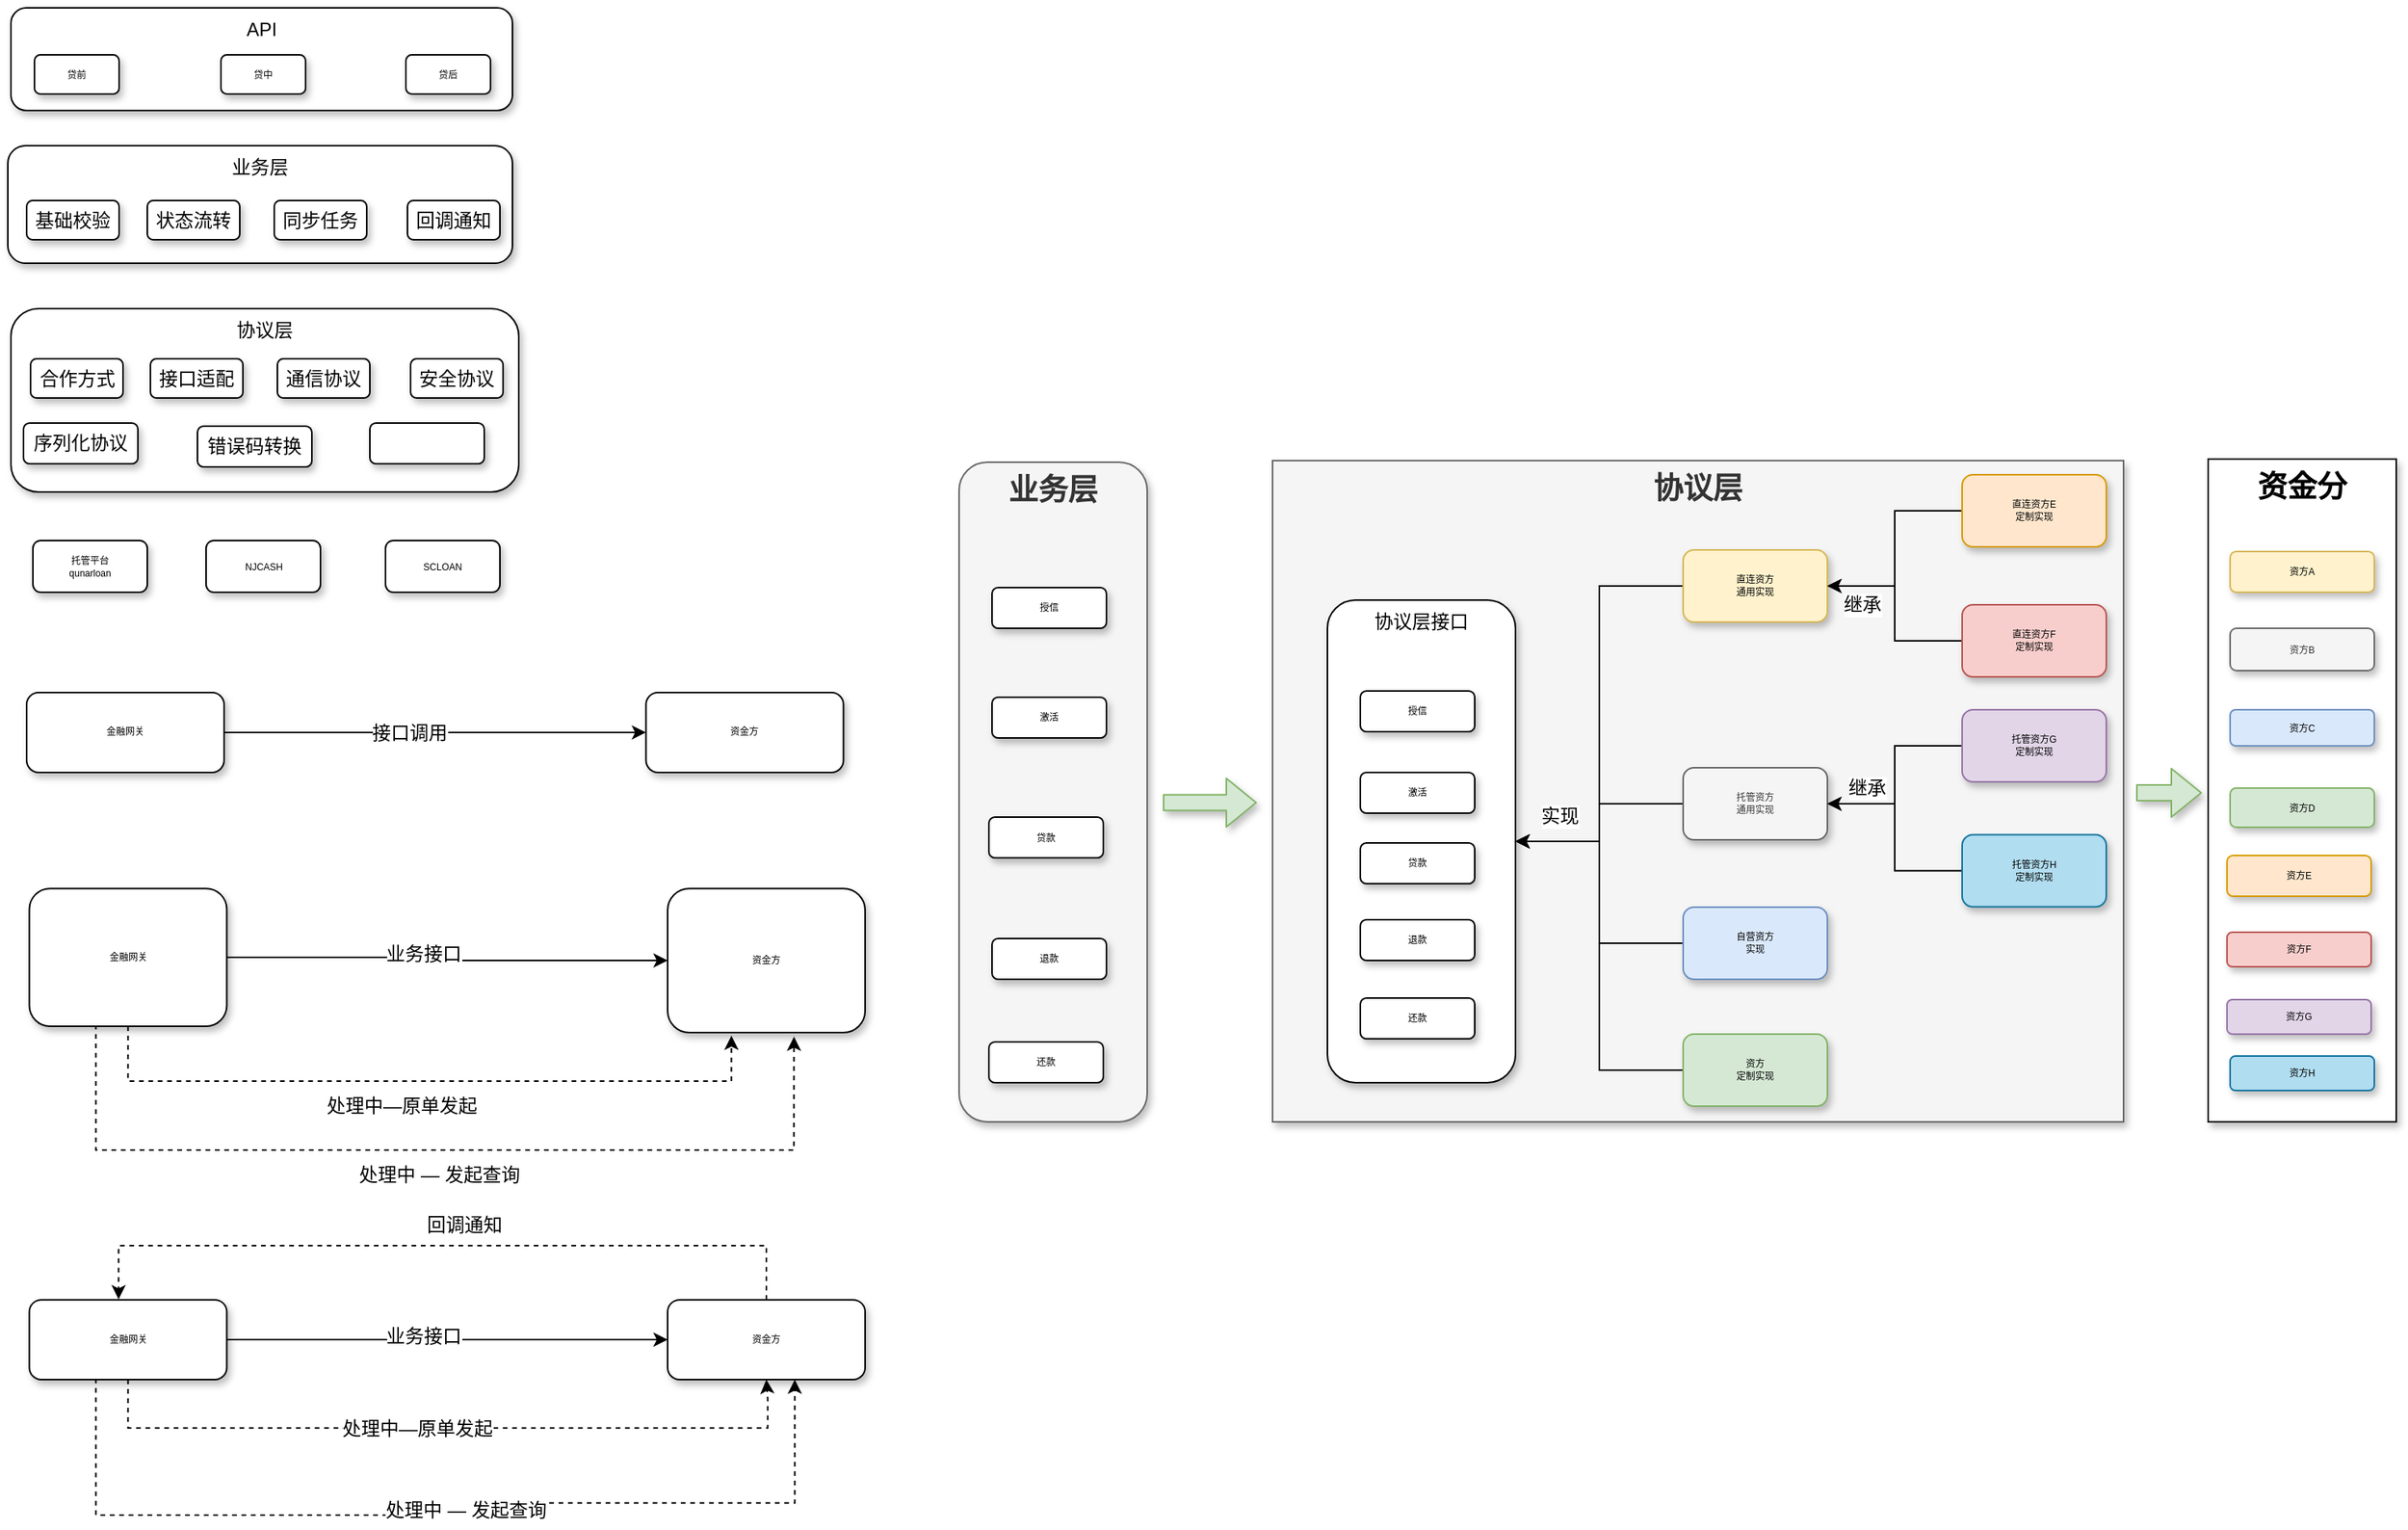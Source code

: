 <mxfile version="12.8.9" type="github">
  <diagram id="pQbSXTKy-mhwdIOJWXm_" name="第 1 页">
    <mxGraphModel dx="2404" dy="907" grid="0" gridSize="10" guides="1" tooltips="1" connect="1" arrows="1" fold="1" page="1" pageScale="1" pageWidth="827" pageHeight="1169" math="0" shadow="0">
      <root>
        <mxCell id="0" />
        <mxCell id="1" parent="0" />
        <mxCell id="oRhJdaxvoY9CLy49b8uQ-59" value="资金分" style="rounded=0;whiteSpace=wrap;html=1;verticalAlign=top;fontSize=19;fontStyle=1;shadow=1;" parent="1" vertex="1">
          <mxGeometry x="773" y="391" width="120" height="423" as="geometry" />
        </mxCell>
        <mxCell id="oRhJdaxvoY9CLy49b8uQ-37" value="协议层" style="rounded=0;whiteSpace=wrap;html=1;verticalAlign=top;fontStyle=1;fontSize=19;shadow=1;fillColor=#f5f5f5;strokeColor=#666666;fontColor=#333333;" parent="1" vertex="1">
          <mxGeometry x="176" y="392" width="543" height="422" as="geometry" />
        </mxCell>
        <mxCell id="jV6rehnpYOMUCbgezzGA-5" value="API" style="rounded=1;whiteSpace=wrap;html=1;shadow=1;verticalAlign=top;" parent="1" vertex="1">
          <mxGeometry x="-629" y="103" width="320" height="65.5" as="geometry" />
        </mxCell>
        <mxCell id="47TmQyaTfyfTuBjJMVQk-3" value="贷中" style="rounded=1;whiteSpace=wrap;html=1;fontSize=6;shadow=1;" parent="1" vertex="1">
          <mxGeometry x="-495" y="133" width="54" height="25" as="geometry" />
        </mxCell>
        <mxCell id="jV6rehnpYOMUCbgezzGA-1" value="贷后" style="rounded=1;whiteSpace=wrap;html=1;fontSize=6;shadow=1;" parent="1" vertex="1">
          <mxGeometry x="-377" y="133" width="54" height="25" as="geometry" />
        </mxCell>
        <mxCell id="jV6rehnpYOMUCbgezzGA-2" value="贷前" style="rounded=1;whiteSpace=wrap;html=1;fontSize=6;shadow=1;" parent="1" vertex="1">
          <mxGeometry x="-614" y="133" width="54" height="25" as="geometry" />
        </mxCell>
        <mxCell id="jV6rehnpYOMUCbgezzGA-3" value="业务层" style="rounded=1;whiteSpace=wrap;html=1;verticalAlign=top;shadow=1;" parent="1" vertex="1">
          <mxGeometry x="-631" y="191" width="322" height="75" as="geometry" />
        </mxCell>
        <mxCell id="jV6rehnpYOMUCbgezzGA-4" value="协议层" style="rounded=1;whiteSpace=wrap;html=1;verticalAlign=top;shadow=1;" parent="1" vertex="1">
          <mxGeometry x="-629" y="295" width="324" height="117" as="geometry" />
        </mxCell>
        <mxCell id="jV6rehnpYOMUCbgezzGA-8" value="&lt;span style=&quot;font-size: 12px&quot;&gt;基础校验&lt;/span&gt;" style="rounded=1;whiteSpace=wrap;html=1;fontSize=6;shadow=1;" parent="1" vertex="1">
          <mxGeometry x="-619" y="226" width="59" height="25" as="geometry" />
        </mxCell>
        <mxCell id="jV6rehnpYOMUCbgezzGA-9" value="&lt;span style=&quot;font-size: 12px&quot;&gt;状态流转&lt;/span&gt;" style="rounded=1;whiteSpace=wrap;html=1;fontSize=6;shadow=1;" parent="1" vertex="1">
          <mxGeometry x="-542" y="226" width="59" height="25" as="geometry" />
        </mxCell>
        <mxCell id="jV6rehnpYOMUCbgezzGA-10" value="&lt;span style=&quot;font-size: 12px&quot;&gt;同步任务&lt;/span&gt;" style="rounded=1;whiteSpace=wrap;html=1;fontSize=6;shadow=1;" parent="1" vertex="1">
          <mxGeometry x="-461" y="226" width="59" height="25" as="geometry" />
        </mxCell>
        <mxCell id="jV6rehnpYOMUCbgezzGA-11" value="&lt;span style=&quot;font-size: 12px&quot;&gt;回调通知&lt;/span&gt;" style="rounded=1;whiteSpace=wrap;html=1;fontSize=6;shadow=1;" parent="1" vertex="1">
          <mxGeometry x="-376" y="226" width="59" height="25" as="geometry" />
        </mxCell>
        <mxCell id="jV6rehnpYOMUCbgezzGA-12" value="&lt;span style=&quot;font-size: 12px&quot;&gt;合作方式&lt;/span&gt;" style="rounded=1;whiteSpace=wrap;html=1;fontSize=6;shadow=1;" parent="1" vertex="1">
          <mxGeometry x="-616.5" y="327" width="59" height="25" as="geometry" />
        </mxCell>
        <mxCell id="jV6rehnpYOMUCbgezzGA-13" value="&lt;span style=&quot;font-size: 12px&quot;&gt;接口适配&lt;/span&gt;" style="rounded=1;whiteSpace=wrap;html=1;fontSize=6;shadow=1;" parent="1" vertex="1">
          <mxGeometry x="-540" y="327" width="59" height="25" as="geometry" />
        </mxCell>
        <mxCell id="jV6rehnpYOMUCbgezzGA-14" value="&lt;span style=&quot;font-size: 12px&quot;&gt;通信协议&lt;/span&gt;" style="rounded=1;whiteSpace=wrap;html=1;fontSize=6;shadow=1;" parent="1" vertex="1">
          <mxGeometry x="-459" y="327" width="59" height="25" as="geometry" />
        </mxCell>
        <mxCell id="jV6rehnpYOMUCbgezzGA-15" value="&lt;span style=&quot;font-size: 12px&quot;&gt;安全协议&lt;/span&gt;" style="rounded=1;whiteSpace=wrap;html=1;fontSize=6;shadow=1;" parent="1" vertex="1">
          <mxGeometry x="-374" y="327" width="59" height="25" as="geometry" />
        </mxCell>
        <mxCell id="jV6rehnpYOMUCbgezzGA-20" value="&lt;span style=&quot;font-size: 12px&quot;&gt;序列化协议&lt;/span&gt;" style="rounded=1;whiteSpace=wrap;html=1;fontSize=6;shadow=1;" parent="1" vertex="1">
          <mxGeometry x="-621" y="368" width="73" height="26" as="geometry" />
        </mxCell>
        <mxCell id="jV6rehnpYOMUCbgezzGA-21" value="&lt;span style=&quot;font-size: 12px&quot;&gt;错误码转换&lt;/span&gt;" style="rounded=1;whiteSpace=wrap;html=1;fontSize=6;shadow=1;" parent="1" vertex="1">
          <mxGeometry x="-510" y="370" width="73" height="26" as="geometry" />
        </mxCell>
        <mxCell id="jV6rehnpYOMUCbgezzGA-22" value="" style="rounded=1;whiteSpace=wrap;html=1;fontSize=6;shadow=1;" parent="1" vertex="1">
          <mxGeometry x="-400" y="368" width="73" height="26" as="geometry" />
        </mxCell>
        <mxCell id="jV6rehnpYOMUCbgezzGA-40" value="托管平台&lt;br&gt;qunarloan" style="rounded=1;whiteSpace=wrap;html=1;fontSize=6;shadow=1;" parent="1" vertex="1">
          <mxGeometry x="-615" y="443" width="73" height="33" as="geometry" />
        </mxCell>
        <mxCell id="jV6rehnpYOMUCbgezzGA-41" value="NJCASH" style="rounded=1;whiteSpace=wrap;html=1;fontSize=6;shadow=1;" parent="1" vertex="1">
          <mxGeometry x="-504.5" y="443" width="73" height="33" as="geometry" />
        </mxCell>
        <mxCell id="jV6rehnpYOMUCbgezzGA-42" value="SCLOAN" style="rounded=1;whiteSpace=wrap;html=1;fontSize=6;shadow=1;" parent="1" vertex="1">
          <mxGeometry x="-390" y="443" width="73" height="33" as="geometry" />
        </mxCell>
        <mxCell id="jV6rehnpYOMUCbgezzGA-75" value="协议层接口" style="rounded=1;whiteSpace=wrap;html=1;verticalAlign=top;shadow=1;" parent="1" vertex="1">
          <mxGeometry x="211" y="481" width="120" height="308" as="geometry" />
        </mxCell>
        <mxCell id="jV6rehnpYOMUCbgezzGA-76" value="授信" style="rounded=1;whiteSpace=wrap;html=1;fontSize=6;shadow=1;" parent="1" vertex="1">
          <mxGeometry x="232" y="539" width="73" height="26" as="geometry" />
        </mxCell>
        <mxCell id="jV6rehnpYOMUCbgezzGA-77" value="退款" style="rounded=1;whiteSpace=wrap;html=1;fontSize=6;shadow=1;" parent="1" vertex="1">
          <mxGeometry x="232" y="685" width="73" height="26" as="geometry" />
        </mxCell>
        <mxCell id="jV6rehnpYOMUCbgezzGA-78" value="贷款" style="rounded=1;whiteSpace=wrap;html=1;fontSize=6;shadow=1;" parent="1" vertex="1">
          <mxGeometry x="232" y="636" width="73" height="26" as="geometry" />
        </mxCell>
        <mxCell id="jV6rehnpYOMUCbgezzGA-79" value="还款" style="rounded=1;whiteSpace=wrap;html=1;fontSize=6;shadow=1;" parent="1" vertex="1">
          <mxGeometry x="232" y="735" width="73" height="26" as="geometry" />
        </mxCell>
        <mxCell id="jV6rehnpYOMUCbgezzGA-84" style="edgeStyle=orthogonalEdgeStyle;rounded=0;orthogonalLoop=1;jettySize=auto;html=1;exitX=0;exitY=0.5;exitDx=0;exitDy=0;entryX=1;entryY=0.5;entryDx=0;entryDy=0;shadow=0;" parent="1" source="jV6rehnpYOMUCbgezzGA-81" target="jV6rehnpYOMUCbgezzGA-75" edge="1">
          <mxGeometry relative="1" as="geometry" />
        </mxCell>
        <mxCell id="jV6rehnpYOMUCbgezzGA-81" value="直连资方&lt;br&gt;通用实现" style="rounded=1;whiteSpace=wrap;html=1;fontSize=6;fillColor=#fff2cc;strokeColor=#d6b656;shadow=1;" parent="1" vertex="1">
          <mxGeometry x="438" y="449" width="92" height="46" as="geometry" />
        </mxCell>
        <mxCell id="jV6rehnpYOMUCbgezzGA-85" style="edgeStyle=orthogonalEdgeStyle;rounded=0;orthogonalLoop=1;jettySize=auto;html=1;exitX=0;exitY=0.5;exitDx=0;exitDy=0;shadow=0;" parent="1" source="jV6rehnpYOMUCbgezzGA-82" target="jV6rehnpYOMUCbgezzGA-75" edge="1">
          <mxGeometry relative="1" as="geometry" />
        </mxCell>
        <mxCell id="jV6rehnpYOMUCbgezzGA-87" value="实现" style="text;html=1;align=center;verticalAlign=middle;resizable=0;points=[];labelBackgroundColor=#ffffff;shadow=0;" parent="jV6rehnpYOMUCbgezzGA-85" vertex="1" connectable="0">
          <mxGeometry x="-0.215" y="-3" relative="1" as="geometry">
            <mxPoint x="-28" y="11" as="offset" />
          </mxGeometry>
        </mxCell>
        <mxCell id="jV6rehnpYOMUCbgezzGA-82" value="托管资方&lt;br&gt;通用实现" style="rounded=1;whiteSpace=wrap;html=1;fontSize=6;fillColor=#f5f5f5;strokeColor=#666666;fontColor=#333333;shadow=1;" parent="1" vertex="1">
          <mxGeometry x="438" y="588" width="92" height="46" as="geometry" />
        </mxCell>
        <mxCell id="jV6rehnpYOMUCbgezzGA-86" style="edgeStyle=orthogonalEdgeStyle;rounded=0;orthogonalLoop=1;jettySize=auto;html=1;shadow=0;" parent="1" source="jV6rehnpYOMUCbgezzGA-83" target="jV6rehnpYOMUCbgezzGA-75" edge="1">
          <mxGeometry relative="1" as="geometry" />
        </mxCell>
        <mxCell id="jV6rehnpYOMUCbgezzGA-83" value="自营资方&lt;br&gt;实现" style="rounded=1;whiteSpace=wrap;html=1;fontSize=6;fillColor=#dae8fc;strokeColor=#6c8ebf;shadow=1;" parent="1" vertex="1">
          <mxGeometry x="438" y="677" width="92" height="46" as="geometry" />
        </mxCell>
        <mxCell id="jV6rehnpYOMUCbgezzGA-89" value="" style="edgeStyle=orthogonalEdgeStyle;rounded=0;orthogonalLoop=1;jettySize=auto;html=1;entryX=1;entryY=0.5;entryDx=0;entryDy=0;shadow=0;" parent="1" source="jV6rehnpYOMUCbgezzGA-88" target="jV6rehnpYOMUCbgezzGA-81" edge="1">
          <mxGeometry relative="1" as="geometry" />
        </mxCell>
        <mxCell id="jV6rehnpYOMUCbgezzGA-88" value="直连资方E&lt;br&gt;定制实现" style="rounded=1;whiteSpace=wrap;html=1;fontSize=6;fillColor=#ffe6cc;strokeColor=#d79b00;shadow=1;" parent="1" vertex="1">
          <mxGeometry x="616" y="401" width="92" height="46" as="geometry" />
        </mxCell>
        <mxCell id="jV6rehnpYOMUCbgezzGA-93" style="edgeStyle=orthogonalEdgeStyle;rounded=0;orthogonalLoop=1;jettySize=auto;html=1;entryX=1;entryY=0.5;entryDx=0;entryDy=0;shadow=0;" parent="1" source="jV6rehnpYOMUCbgezzGA-91" target="jV6rehnpYOMUCbgezzGA-81" edge="1">
          <mxGeometry relative="1" as="geometry" />
        </mxCell>
        <mxCell id="jV6rehnpYOMUCbgezzGA-98" value="继承" style="text;html=1;align=center;verticalAlign=middle;resizable=0;points=[];labelBackgroundColor=#ffffff;shadow=0;" parent="jV6rehnpYOMUCbgezzGA-93" vertex="1" connectable="0">
          <mxGeometry x="0.443" y="1" relative="1" as="geometry">
            <mxPoint x="-12" y="11" as="offset" />
          </mxGeometry>
        </mxCell>
        <mxCell id="jV6rehnpYOMUCbgezzGA-91" value="直连资方F&lt;br&gt;定制实现" style="rounded=1;whiteSpace=wrap;html=1;fontSize=6;fillColor=#f8cecc;strokeColor=#b85450;shadow=1;" parent="1" vertex="1">
          <mxGeometry x="616" y="484" width="92" height="46" as="geometry" />
        </mxCell>
        <mxCell id="jV6rehnpYOMUCbgezzGA-94" value="" style="edgeStyle=orthogonalEdgeStyle;rounded=0;orthogonalLoop=1;jettySize=auto;html=1;shadow=0;" parent="1" source="jV6rehnpYOMUCbgezzGA-95" target="jV6rehnpYOMUCbgezzGA-82" edge="1">
          <mxGeometry relative="1" as="geometry">
            <mxPoint x="530" y="617.75" as="targetPoint" />
          </mxGeometry>
        </mxCell>
        <mxCell id="jV6rehnpYOMUCbgezzGA-95" value="托管资方G&lt;br&gt;定制实现" style="rounded=1;whiteSpace=wrap;html=1;fontSize=6;fillColor=#e1d5e7;strokeColor=#9673a6;shadow=1;" parent="1" vertex="1">
          <mxGeometry x="616" y="551" width="92" height="46" as="geometry" />
        </mxCell>
        <mxCell id="jV6rehnpYOMUCbgezzGA-96" style="edgeStyle=orthogonalEdgeStyle;rounded=0;orthogonalLoop=1;jettySize=auto;html=1;shadow=0;" parent="1" source="jV6rehnpYOMUCbgezzGA-97" target="jV6rehnpYOMUCbgezzGA-82" edge="1">
          <mxGeometry relative="1" as="geometry">
            <mxPoint x="530" y="617.75" as="targetPoint" />
          </mxGeometry>
        </mxCell>
        <mxCell id="jV6rehnpYOMUCbgezzGA-99" value="继承" style="text;html=1;align=center;verticalAlign=middle;resizable=0;points=[];labelBackgroundColor=#ffffff;shadow=0;" parent="jV6rehnpYOMUCbgezzGA-96" vertex="1" connectable="0">
          <mxGeometry x="0.519" y="2" relative="1" as="geometry">
            <mxPoint x="-5.8" y="-12" as="offset" />
          </mxGeometry>
        </mxCell>
        <mxCell id="jV6rehnpYOMUCbgezzGA-97" value="托管资方H&lt;br&gt;定制实现" style="rounded=1;whiteSpace=wrap;html=1;fontSize=6;fillColor=#b1ddf0;shadow=1;strokeColor=#10739e;" parent="1" vertex="1">
          <mxGeometry x="616" y="630.75" width="92" height="46" as="geometry" />
        </mxCell>
        <mxCell id="jV6rehnpYOMUCbgezzGA-102" style="edgeStyle=orthogonalEdgeStyle;rounded=0;orthogonalLoop=1;jettySize=auto;html=1;entryX=1;entryY=0.5;entryDx=0;entryDy=0;shadow=0;" parent="1" source="jV6rehnpYOMUCbgezzGA-100" target="jV6rehnpYOMUCbgezzGA-75" edge="1">
          <mxGeometry relative="1" as="geometry" />
        </mxCell>
        <mxCell id="jV6rehnpYOMUCbgezzGA-100" value="资方&lt;br&gt;定制实现" style="rounded=1;whiteSpace=wrap;html=1;fontSize=6;fillColor=#d5e8d4;strokeColor=#82b366;shadow=1;" parent="1" vertex="1">
          <mxGeometry x="438" y="758" width="92" height="46" as="geometry" />
        </mxCell>
        <mxCell id="jV6rehnpYOMUCbgezzGA-101" style="edgeStyle=orthogonalEdgeStyle;rounded=0;orthogonalLoop=1;jettySize=auto;html=1;exitX=0.5;exitY=1;exitDx=0;exitDy=0;fillColor=#fff2cc;strokeColor=#d6b656;shadow=0;" parent="1" source="jV6rehnpYOMUCbgezzGA-91" target="jV6rehnpYOMUCbgezzGA-91" edge="1">
          <mxGeometry relative="1" as="geometry" />
        </mxCell>
        <mxCell id="oRhJdaxvoY9CLy49b8uQ-34" value="激活" style="rounded=1;whiteSpace=wrap;html=1;fontSize=6;shadow=1;" parent="1" vertex="1">
          <mxGeometry x="232" y="591" width="73" height="26" as="geometry" />
        </mxCell>
        <mxCell id="oRhJdaxvoY9CLy49b8uQ-51" value="" style="shape=flexArrow;endArrow=classic;html=1;fillColor=#d5e8d4;strokeColor=#82b366;shadow=1;" parent="1" edge="1">
          <mxGeometry width="50" height="50" relative="1" as="geometry">
            <mxPoint x="106" y="610.29" as="sourcePoint" />
            <mxPoint x="166" y="610.29" as="targetPoint" />
          </mxGeometry>
        </mxCell>
        <mxCell id="oRhJdaxvoY9CLy49b8uQ-52" value="资方E" style="rounded=1;whiteSpace=wrap;html=1;fontSize=6;fillColor=#ffe6cc;strokeColor=#d79b00;shadow=1;" parent="1" vertex="1">
          <mxGeometry x="785" y="644" width="92" height="26" as="geometry" />
        </mxCell>
        <mxCell id="oRhJdaxvoY9CLy49b8uQ-53" value="资方B" style="rounded=1;whiteSpace=wrap;html=1;fontSize=6;fillColor=#f5f5f5;strokeColor=#666666;fontColor=#333333;shadow=1;" parent="1" vertex="1">
          <mxGeometry x="787" y="499" width="92" height="27" as="geometry" />
        </mxCell>
        <mxCell id="oRhJdaxvoY9CLy49b8uQ-54" value="资方C" style="rounded=1;whiteSpace=wrap;html=1;fontSize=6;fillColor=#dae8fc;strokeColor=#6c8ebf;shadow=1;" parent="1" vertex="1">
          <mxGeometry x="787" y="551" width="92" height="23" as="geometry" />
        </mxCell>
        <mxCell id="oRhJdaxvoY9CLy49b8uQ-55" value="资方D" style="rounded=1;whiteSpace=wrap;html=1;fontSize=6;fillColor=#d5e8d4;strokeColor=#82b366;shadow=1;" parent="1" vertex="1">
          <mxGeometry x="787" y="601" width="92" height="25" as="geometry" />
        </mxCell>
        <mxCell id="oRhJdaxvoY9CLy49b8uQ-56" value="资方F" style="rounded=1;whiteSpace=wrap;html=1;fontSize=6;fillColor=#f8cecc;strokeColor=#b85450;shadow=1;" parent="1" vertex="1">
          <mxGeometry x="785" y="693" width="92" height="22" as="geometry" />
        </mxCell>
        <mxCell id="oRhJdaxvoY9CLy49b8uQ-60" value="" style="shape=flexArrow;endArrow=classic;html=1;fillColor=#d5e8d4;strokeColor=#82b366;shadow=1;" parent="1" edge="1">
          <mxGeometry width="50" height="50" relative="1" as="geometry">
            <mxPoint x="727" y="604" as="sourcePoint" />
            <mxPoint x="769" y="604" as="targetPoint" />
          </mxGeometry>
        </mxCell>
        <mxCell id="oRhJdaxvoY9CLy49b8uQ-38" value="业务层" style="rounded=1;whiteSpace=wrap;html=1;verticalAlign=top;fontStyle=1;fontSize=19;shadow=1;fillColor=#f5f5f5;strokeColor=#666666;fontColor=#333333;" parent="1" vertex="1">
          <mxGeometry x="-24" y="393" width="120" height="421" as="geometry" />
        </mxCell>
        <mxCell id="oRhJdaxvoY9CLy49b8uQ-39" value="授信" style="rounded=1;whiteSpace=wrap;html=1;fontSize=6;shadow=1;" parent="1" vertex="1">
          <mxGeometry x="-3" y="473" width="73" height="26" as="geometry" />
        </mxCell>
        <mxCell id="oRhJdaxvoY9CLy49b8uQ-40" value="退款" style="rounded=1;whiteSpace=wrap;html=1;fontSize=6;shadow=1;" parent="1" vertex="1">
          <mxGeometry x="-3" y="697" width="73" height="26" as="geometry" />
        </mxCell>
        <mxCell id="oRhJdaxvoY9CLy49b8uQ-41" value="贷款" style="rounded=1;whiteSpace=wrap;html=1;fontSize=6;shadow=1;" parent="1" vertex="1">
          <mxGeometry x="-5" y="619.5" width="73" height="26" as="geometry" />
        </mxCell>
        <mxCell id="oRhJdaxvoY9CLy49b8uQ-42" value="还款" style="rounded=1;whiteSpace=wrap;html=1;fontSize=6;shadow=1;" parent="1" vertex="1">
          <mxGeometry x="-5" y="763" width="73" height="26" as="geometry" />
        </mxCell>
        <mxCell id="oRhJdaxvoY9CLy49b8uQ-43" value="激活" style="rounded=1;whiteSpace=wrap;html=1;fontSize=6;shadow=1;" parent="1" vertex="1">
          <mxGeometry x="-3" y="543" width="73" height="26" as="geometry" />
        </mxCell>
        <mxCell id="oRhJdaxvoY9CLy49b8uQ-63" value="资方A" style="rounded=1;whiteSpace=wrap;html=1;fontSize=6;fillColor=#fff2cc;strokeColor=#d6b656;shadow=1;" parent="1" vertex="1">
          <mxGeometry x="787" y="450" width="92" height="26" as="geometry" />
        </mxCell>
        <mxCell id="oRhJdaxvoY9CLy49b8uQ-64" value="资方G" style="rounded=1;whiteSpace=wrap;html=1;fontSize=6;fillColor=#e1d5e7;strokeColor=#9673a6;shadow=1;" parent="1" vertex="1">
          <mxGeometry x="785" y="736" width="92" height="22" as="geometry" />
        </mxCell>
        <mxCell id="oRhJdaxvoY9CLy49b8uQ-65" value="资方H" style="rounded=1;whiteSpace=wrap;html=1;fontSize=6;shadow=1;fillColor=#b1ddf0;strokeColor=#10739e;" parent="1" vertex="1">
          <mxGeometry x="787" y="772" width="92" height="22" as="geometry" />
        </mxCell>
        <mxCell id="oRhJdaxvoY9CLy49b8uQ-20" style="edgeStyle=orthogonalEdgeStyle;rounded=0;orthogonalLoop=1;jettySize=auto;html=1;exitX=0.337;exitY=0.988;exitDx=0;exitDy=0;dashed=1;exitPerimeter=0;shadow=0;" parent="1" source="jV6rehnpYOMUCbgezzGA-58" edge="1">
          <mxGeometry relative="1" as="geometry">
            <mxPoint x="-128.871" y="978.529" as="targetPoint" />
            <Array as="points">
              <mxPoint x="-574.129" y="1065" />
              <mxPoint x="-299.726" y="1065" />
              <mxPoint x="-299.726" y="1057.279" />
              <mxPoint x="-128.871" y="1057.279" />
              <mxPoint x="-128.871" y="978.529" />
            </Array>
          </mxGeometry>
        </mxCell>
        <mxCell id="oRhJdaxvoY9CLy49b8uQ-21" value="处理中 — 发起查询" style="text;html=1;align=center;verticalAlign=middle;resizable=0;points=[];labelBackgroundColor=#ffffff;shadow=0;" parent="oRhJdaxvoY9CLy49b8uQ-20" vertex="1" connectable="0">
          <mxGeometry x="0.12" y="2" relative="1" as="geometry">
            <mxPoint x="-24.8" y="-1" as="offset" />
          </mxGeometry>
        </mxCell>
        <mxCell id="jV6rehnpYOMUCbgezzGA-58" value="金融网关" style="rounded=1;whiteSpace=wrap;html=1;fontSize=6;shadow=1;" parent="1" vertex="1">
          <mxGeometry x="-617.274" y="927.574" width="125.984" height="50.956" as="geometry" />
        </mxCell>
        <mxCell id="jV6rehnpYOMUCbgezzGA-61" value="资金方" style="rounded=1;whiteSpace=wrap;html=1;fontSize=6;shadow=1;" parent="1" vertex="1">
          <mxGeometry x="-209.984" y="927.574" width="125.984" height="50.956" as="geometry" />
        </mxCell>
        <mxCell id="jV6rehnpYOMUCbgezzGA-52" style="edgeStyle=orthogonalEdgeStyle;rounded=0;orthogonalLoop=1;jettySize=auto;html=1;exitX=0.5;exitY=0;exitDx=0;exitDy=0;dashed=1;entryX=0.452;entryY=-0.006;entryDx=0;entryDy=0;entryPerimeter=0;shadow=0;" parent="1" source="jV6rehnpYOMUCbgezzGA-61" target="jV6rehnpYOMUCbgezzGA-58" edge="1">
          <mxGeometry relative="1" as="geometry">
            <mxPoint x="-555.145" y="913.676" as="targetPoint" />
            <Array as="points">
              <mxPoint x="-147" y="893" />
              <mxPoint x="-560" y="893" />
            </Array>
          </mxGeometry>
        </mxCell>
        <mxCell id="jV6rehnpYOMUCbgezzGA-53" value="回调通知" style="text;html=1;align=center;verticalAlign=middle;resizable=0;points=[];labelBackgroundColor=#ffffff;shadow=0;" parent="jV6rehnpYOMUCbgezzGA-52" vertex="1" connectable="0">
          <mxGeometry x="-0.165" y="1" relative="1" as="geometry">
            <mxPoint x="-26.37" y="-14" as="offset" />
          </mxGeometry>
        </mxCell>
        <mxCell id="jV6rehnpYOMUCbgezzGA-54" value="" style="edgeStyle=orthogonalEdgeStyle;rounded=0;orthogonalLoop=1;jettySize=auto;html=1;shadow=0;" parent="1" source="jV6rehnpYOMUCbgezzGA-58" target="jV6rehnpYOMUCbgezzGA-61" edge="1">
          <mxGeometry relative="1" as="geometry">
            <mxPoint x="-223.79" y="953.051" as="targetPoint" />
          </mxGeometry>
        </mxCell>
        <mxCell id="jV6rehnpYOMUCbgezzGA-55" value="业务接口" style="text;html=1;align=center;verticalAlign=middle;resizable=0;points=[];labelBackgroundColor=#ffffff;shadow=0;" parent="jV6rehnpYOMUCbgezzGA-54" vertex="1" connectable="0">
          <mxGeometry x="-0.18" relative="1" as="geometry">
            <mxPoint x="9.14" y="-2.5" as="offset" />
          </mxGeometry>
        </mxCell>
        <mxCell id="jV6rehnpYOMUCbgezzGA-56" value="" style="edgeStyle=orthogonalEdgeStyle;rounded=0;orthogonalLoop=1;jettySize=auto;html=1;entryX=0.5;entryY=1;entryDx=0;entryDy=0;exitX=0.5;exitY=1;exitDx=0;exitDy=0;dashed=1;shadow=0;" parent="1" source="jV6rehnpYOMUCbgezzGA-58" target="jV6rehnpYOMUCbgezzGA-61" edge="1">
          <mxGeometry relative="1" as="geometry">
            <mxPoint x="-574.992" y="1102.059" as="targetPoint" />
            <Array as="points">
              <mxPoint x="-555.145" y="1009.412" />
              <mxPoint x="-146.129" y="1009.412" />
              <mxPoint x="-146.129" y="990.882" />
              <mxPoint x="-147.855" y="990.882" />
            </Array>
          </mxGeometry>
        </mxCell>
        <mxCell id="jV6rehnpYOMUCbgezzGA-57" value="处理中—原单发起" style="text;html=1;align=center;verticalAlign=middle;resizable=0;points=[];labelBackgroundColor=#ffffff;shadow=0;" parent="jV6rehnpYOMUCbgezzGA-56" vertex="1" connectable="0">
          <mxGeometry x="-0.148" y="1" relative="1" as="geometry">
            <mxPoint x="14.48" y="1" as="offset" />
          </mxGeometry>
        </mxCell>
        <mxCell id="oRhJdaxvoY9CLy49b8uQ-15" value="金融网关" style="rounded=1;whiteSpace=wrap;html=1;fontSize=6;shadow=1;" parent="1" vertex="1">
          <mxGeometry x="-619" y="540" width="125.984" height="50.956" as="geometry" />
        </mxCell>
        <mxCell id="oRhJdaxvoY9CLy49b8uQ-18" value="资金方" style="rounded=1;whiteSpace=wrap;html=1;fontSize=6;shadow=1;" parent="1" vertex="1">
          <mxGeometry x="-223.79" y="540" width="125.984" height="50.956" as="geometry" />
        </mxCell>
        <mxCell id="oRhJdaxvoY9CLy49b8uQ-11" value="" style="edgeStyle=orthogonalEdgeStyle;rounded=0;orthogonalLoop=1;jettySize=auto;html=1;shadow=0;" parent="1" source="oRhJdaxvoY9CLy49b8uQ-15" target="oRhJdaxvoY9CLy49b8uQ-18" edge="1">
          <mxGeometry relative="1" as="geometry">
            <mxPoint x="-225.516" y="565.478" as="targetPoint" />
          </mxGeometry>
        </mxCell>
        <mxCell id="oRhJdaxvoY9CLy49b8uQ-12" value="接口调用" style="text;html=1;align=center;verticalAlign=middle;resizable=0;points=[];labelBackgroundColor=#ffffff;shadow=0;" parent="oRhJdaxvoY9CLy49b8uQ-11" vertex="1" connectable="0">
          <mxGeometry x="-0.18" relative="1" as="geometry">
            <mxPoint x="7.43" as="offset" />
          </mxGeometry>
        </mxCell>
        <mxCell id="oRhJdaxvoY9CLy49b8uQ-28" style="edgeStyle=orthogonalEdgeStyle;rounded=0;orthogonalLoop=1;jettySize=auto;html=1;exitX=0.337;exitY=0.988;exitDx=0;exitDy=0;dashed=1;exitPerimeter=0;shadow=0;entryX=0.64;entryY=1.029;entryDx=0;entryDy=0;entryPerimeter=0;" parent="1" source="oRhJdaxvoY9CLy49b8uQ-30" edge="1" target="oRhJdaxvoY9CLy49b8uQ-31">
          <mxGeometry relative="1" as="geometry">
            <mxPoint x="-129" y="769" as="targetPoint" />
            <Array as="points">
              <mxPoint x="-575" y="832" />
              <mxPoint x="-129" y="832" />
            </Array>
          </mxGeometry>
        </mxCell>
        <mxCell id="oRhJdaxvoY9CLy49b8uQ-29" value="处理中 — 发起查询" style="text;html=1;align=center;verticalAlign=middle;resizable=0;points=[];labelBackgroundColor=#ffffff;shadow=0;" parent="oRhJdaxvoY9CLy49b8uQ-28" vertex="1" connectable="0">
          <mxGeometry x="0.12" y="2" relative="1" as="geometry">
            <mxPoint x="-35.94" y="18" as="offset" />
          </mxGeometry>
        </mxCell>
        <mxCell id="oRhJdaxvoY9CLy49b8uQ-30" value="金融网关" style="rounded=1;whiteSpace=wrap;html=1;fontSize=6;shadow=1;arcSize=15;" parent="1" vertex="1">
          <mxGeometry x="-617.27" y="665.07" width="125.98" height="87.93" as="geometry" />
        </mxCell>
        <mxCell id="oRhJdaxvoY9CLy49b8uQ-31" value="资金方" style="rounded=1;whiteSpace=wrap;html=1;fontSize=6;shadow=1;" parent="1" vertex="1">
          <mxGeometry x="-209.98" y="665.07" width="125.98" height="91.93" as="geometry" />
        </mxCell>
        <mxCell id="oRhJdaxvoY9CLy49b8uQ-24" value="" style="edgeStyle=orthogonalEdgeStyle;rounded=0;orthogonalLoop=1;jettySize=auto;html=1;shadow=0;" parent="1" source="oRhJdaxvoY9CLy49b8uQ-30" target="oRhJdaxvoY9CLy49b8uQ-31" edge="1">
          <mxGeometry relative="1" as="geometry">
            <mxPoint x="-223.79" y="690.551" as="targetPoint" />
          </mxGeometry>
        </mxCell>
        <mxCell id="oRhJdaxvoY9CLy49b8uQ-25" value="业务接口" style="text;html=1;align=center;verticalAlign=middle;resizable=0;points=[];labelBackgroundColor=#ffffff;shadow=0;" parent="oRhJdaxvoY9CLy49b8uQ-24" vertex="1" connectable="0">
          <mxGeometry x="-0.18" relative="1" as="geometry">
            <mxPoint x="9.14" y="-2.5" as="offset" />
          </mxGeometry>
        </mxCell>
        <mxCell id="oRhJdaxvoY9CLy49b8uQ-26" value="" style="edgeStyle=orthogonalEdgeStyle;rounded=0;orthogonalLoop=1;jettySize=auto;html=1;exitX=0.5;exitY=1;exitDx=0;exitDy=0;dashed=1;shadow=0;entryX=0.323;entryY=1.022;entryDx=0;entryDy=0;entryPerimeter=0;" parent="1" source="oRhJdaxvoY9CLy49b8uQ-30" target="oRhJdaxvoY9CLy49b8uQ-31" edge="1">
          <mxGeometry relative="1" as="geometry">
            <mxPoint x="-169" y="803" as="targetPoint" />
            <Array as="points">
              <mxPoint x="-554" y="788" />
              <mxPoint x="-169" y="788" />
            </Array>
          </mxGeometry>
        </mxCell>
        <mxCell id="oRhJdaxvoY9CLy49b8uQ-27" value="处理中—原单发起" style="text;html=1;align=center;verticalAlign=middle;resizable=0;points=[];labelBackgroundColor=#ffffff;shadow=0;" parent="oRhJdaxvoY9CLy49b8uQ-26" vertex="1" connectable="0">
          <mxGeometry x="-0.148" y="1" relative="1" as="geometry">
            <mxPoint x="17.44" y="17" as="offset" />
          </mxGeometry>
        </mxCell>
      </root>
    </mxGraphModel>
  </diagram>
</mxfile>
